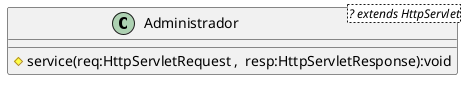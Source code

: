 @startuml

class Administrador<? extends HttpServlet> {

    #service(req:HttpServletRequest ,  resp:HttpServletResponse):void

}

@enduml
